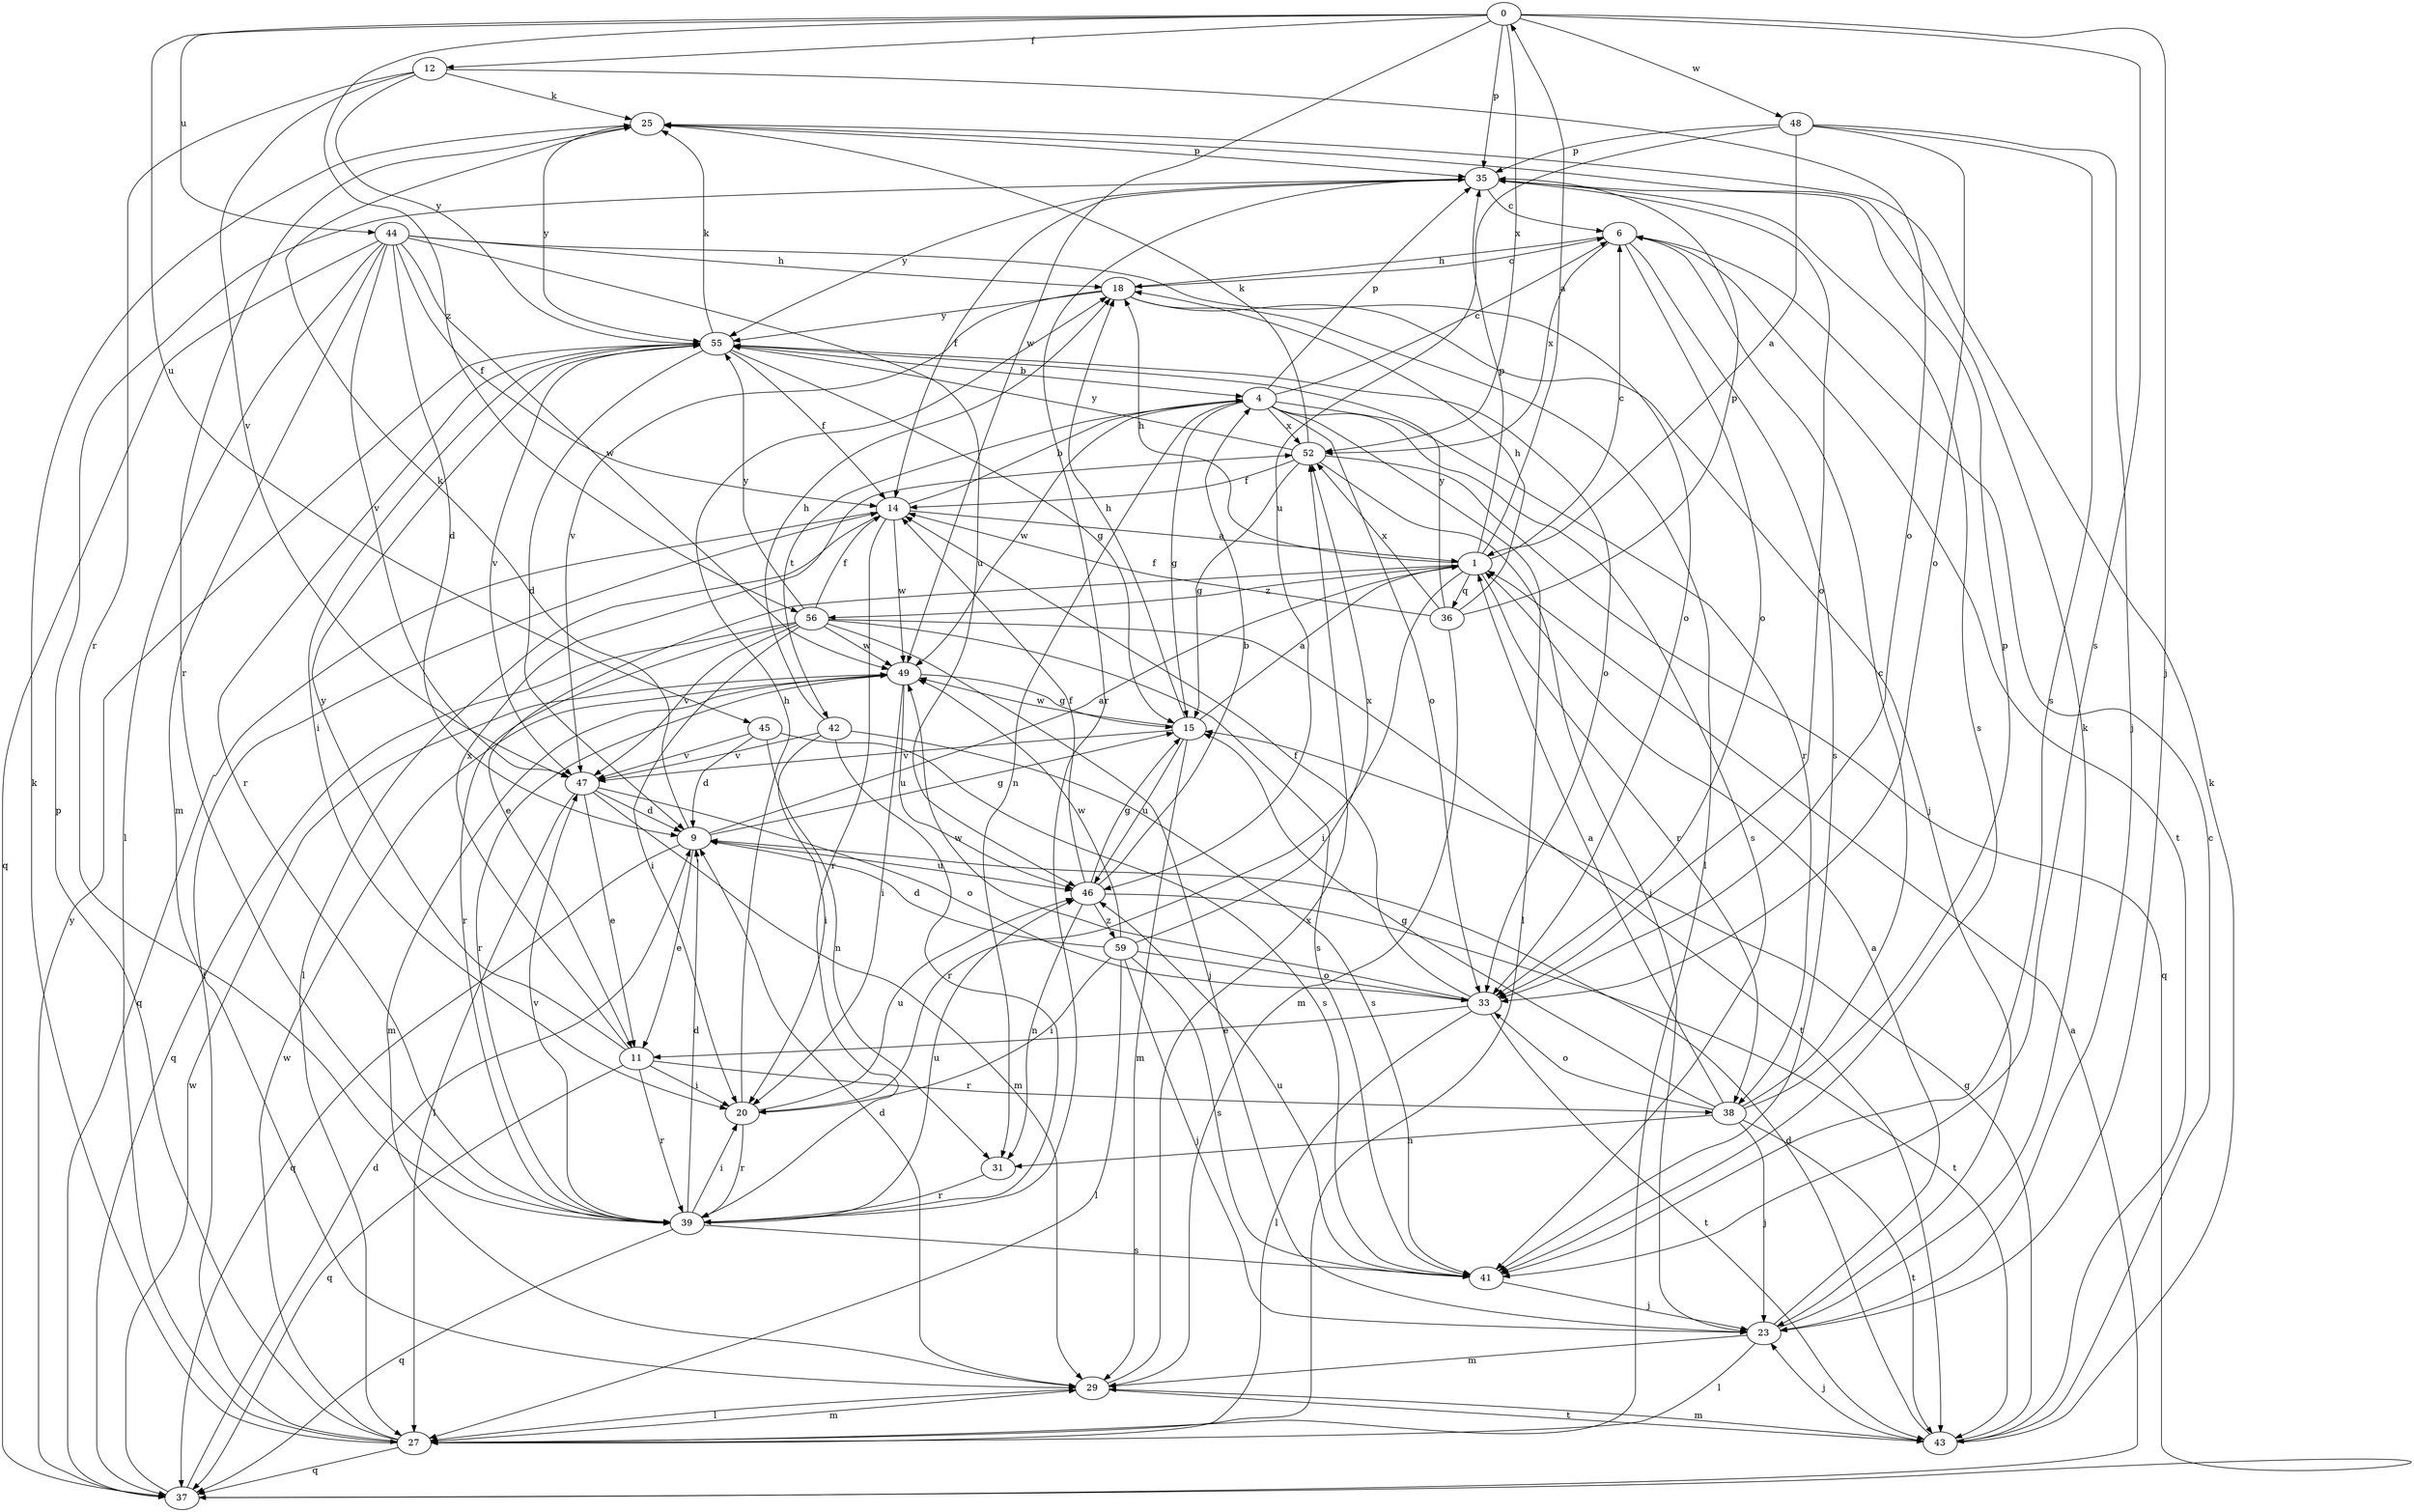 strict digraph  {
0;
1;
4;
6;
9;
11;
12;
14;
15;
18;
20;
23;
25;
27;
29;
31;
33;
35;
36;
37;
38;
39;
41;
42;
43;
44;
45;
46;
47;
48;
49;
52;
55;
56;
59;
0 -> 12  [label=f];
0 -> 23  [label=j];
0 -> 35  [label=p];
0 -> 41  [label=s];
0 -> 44  [label=u];
0 -> 45  [label=u];
0 -> 48  [label=w];
0 -> 49  [label=w];
0 -> 52  [label=x];
0 -> 56  [label=z];
1 -> 0  [label=a];
1 -> 6  [label=c];
1 -> 11  [label=e];
1 -> 18  [label=h];
1 -> 20  [label=i];
1 -> 35  [label=p];
1 -> 36  [label=q];
1 -> 38  [label=r];
1 -> 56  [label=z];
4 -> 6  [label=c];
4 -> 15  [label=g];
4 -> 27  [label=l];
4 -> 31  [label=n];
4 -> 33  [label=o];
4 -> 35  [label=p];
4 -> 38  [label=r];
4 -> 41  [label=s];
4 -> 42  [label=t];
4 -> 49  [label=w];
4 -> 52  [label=x];
6 -> 18  [label=h];
6 -> 33  [label=o];
6 -> 41  [label=s];
6 -> 43  [label=t];
6 -> 52  [label=x];
9 -> 1  [label=a];
9 -> 11  [label=e];
9 -> 15  [label=g];
9 -> 25  [label=k];
9 -> 37  [label=q];
9 -> 46  [label=u];
11 -> 20  [label=i];
11 -> 37  [label=q];
11 -> 38  [label=r];
11 -> 39  [label=r];
11 -> 52  [label=x];
11 -> 55  [label=y];
12 -> 25  [label=k];
12 -> 33  [label=o];
12 -> 39  [label=r];
12 -> 47  [label=v];
12 -> 55  [label=y];
14 -> 1  [label=a];
14 -> 4  [label=b];
14 -> 27  [label=l];
14 -> 37  [label=q];
14 -> 39  [label=r];
14 -> 49  [label=w];
15 -> 1  [label=a];
15 -> 18  [label=h];
15 -> 29  [label=m];
15 -> 46  [label=u];
15 -> 47  [label=v];
15 -> 49  [label=w];
18 -> 6  [label=c];
18 -> 23  [label=j];
18 -> 27  [label=l];
18 -> 47  [label=v];
18 -> 55  [label=y];
20 -> 18  [label=h];
20 -> 39  [label=r];
20 -> 46  [label=u];
23 -> 1  [label=a];
23 -> 25  [label=k];
23 -> 27  [label=l];
23 -> 29  [label=m];
25 -> 35  [label=p];
25 -> 39  [label=r];
25 -> 55  [label=y];
27 -> 14  [label=f];
27 -> 25  [label=k];
27 -> 29  [label=m];
27 -> 35  [label=p];
27 -> 37  [label=q];
27 -> 49  [label=w];
29 -> 9  [label=d];
29 -> 27  [label=l];
29 -> 43  [label=t];
29 -> 52  [label=x];
31 -> 39  [label=r];
33 -> 11  [label=e];
33 -> 14  [label=f];
33 -> 27  [label=l];
33 -> 43  [label=t];
33 -> 49  [label=w];
35 -> 6  [label=c];
35 -> 14  [label=f];
35 -> 33  [label=o];
35 -> 39  [label=r];
35 -> 41  [label=s];
35 -> 55  [label=y];
36 -> 14  [label=f];
36 -> 18  [label=h];
36 -> 29  [label=m];
36 -> 35  [label=p];
36 -> 52  [label=x];
36 -> 55  [label=y];
37 -> 1  [label=a];
37 -> 9  [label=d];
37 -> 49  [label=w];
37 -> 55  [label=y];
38 -> 1  [label=a];
38 -> 6  [label=c];
38 -> 15  [label=g];
38 -> 23  [label=j];
38 -> 31  [label=n];
38 -> 33  [label=o];
38 -> 35  [label=p];
38 -> 43  [label=t];
39 -> 9  [label=d];
39 -> 20  [label=i];
39 -> 37  [label=q];
39 -> 41  [label=s];
39 -> 46  [label=u];
39 -> 47  [label=v];
41 -> 23  [label=j];
41 -> 46  [label=u];
42 -> 18  [label=h];
42 -> 20  [label=i];
42 -> 39  [label=r];
42 -> 41  [label=s];
42 -> 47  [label=v];
43 -> 6  [label=c];
43 -> 9  [label=d];
43 -> 15  [label=g];
43 -> 23  [label=j];
43 -> 25  [label=k];
43 -> 29  [label=m];
44 -> 9  [label=d];
44 -> 14  [label=f];
44 -> 18  [label=h];
44 -> 27  [label=l];
44 -> 29  [label=m];
44 -> 33  [label=o];
44 -> 37  [label=q];
44 -> 46  [label=u];
44 -> 47  [label=v];
44 -> 49  [label=w];
45 -> 9  [label=d];
45 -> 31  [label=n];
45 -> 41  [label=s];
45 -> 47  [label=v];
46 -> 4  [label=b];
46 -> 14  [label=f];
46 -> 15  [label=g];
46 -> 31  [label=n];
46 -> 43  [label=t];
46 -> 59  [label=z];
47 -> 9  [label=d];
47 -> 11  [label=e];
47 -> 27  [label=l];
47 -> 29  [label=m];
47 -> 33  [label=o];
48 -> 1  [label=a];
48 -> 23  [label=j];
48 -> 33  [label=o];
48 -> 35  [label=p];
48 -> 41  [label=s];
48 -> 46  [label=u];
49 -> 15  [label=g];
49 -> 20  [label=i];
49 -> 29  [label=m];
49 -> 39  [label=r];
49 -> 46  [label=u];
52 -> 14  [label=f];
52 -> 15  [label=g];
52 -> 23  [label=j];
52 -> 25  [label=k];
52 -> 37  [label=q];
52 -> 55  [label=y];
55 -> 4  [label=b];
55 -> 9  [label=d];
55 -> 14  [label=f];
55 -> 15  [label=g];
55 -> 20  [label=i];
55 -> 25  [label=k];
55 -> 33  [label=o];
55 -> 39  [label=r];
55 -> 47  [label=v];
56 -> 14  [label=f];
56 -> 20  [label=i];
56 -> 23  [label=j];
56 -> 37  [label=q];
56 -> 39  [label=r];
56 -> 41  [label=s];
56 -> 43  [label=t];
56 -> 47  [label=v];
56 -> 49  [label=w];
56 -> 55  [label=y];
59 -> 9  [label=d];
59 -> 20  [label=i];
59 -> 23  [label=j];
59 -> 27  [label=l];
59 -> 33  [label=o];
59 -> 41  [label=s];
59 -> 49  [label=w];
59 -> 52  [label=x];
}
